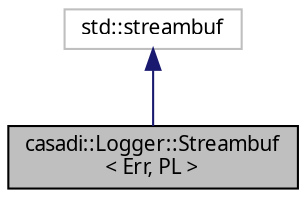 digraph "casadi::Logger::Streambuf&lt; Err, PL &gt;"
{
  edge [fontname="FreeSans.ttf",fontsize="10",labelfontname="FreeSans.ttf",labelfontsize="10"];
  node [fontname="FreeSans.ttf",fontsize="10",shape=record];
  Node1 [label="casadi::Logger::Streambuf\l\< Err, PL \>",height=0.2,width=0.4,color="black", fillcolor="grey75", style="filled", fontcolor="black"];
  Node2 -> Node1 [dir="back",color="midnightblue",fontsize="10",style="solid",fontname="FreeSans.ttf"];
  Node2 [label="std::streambuf",height=0.2,width=0.4,color="grey75", fillcolor="white", style="filled"];
}
